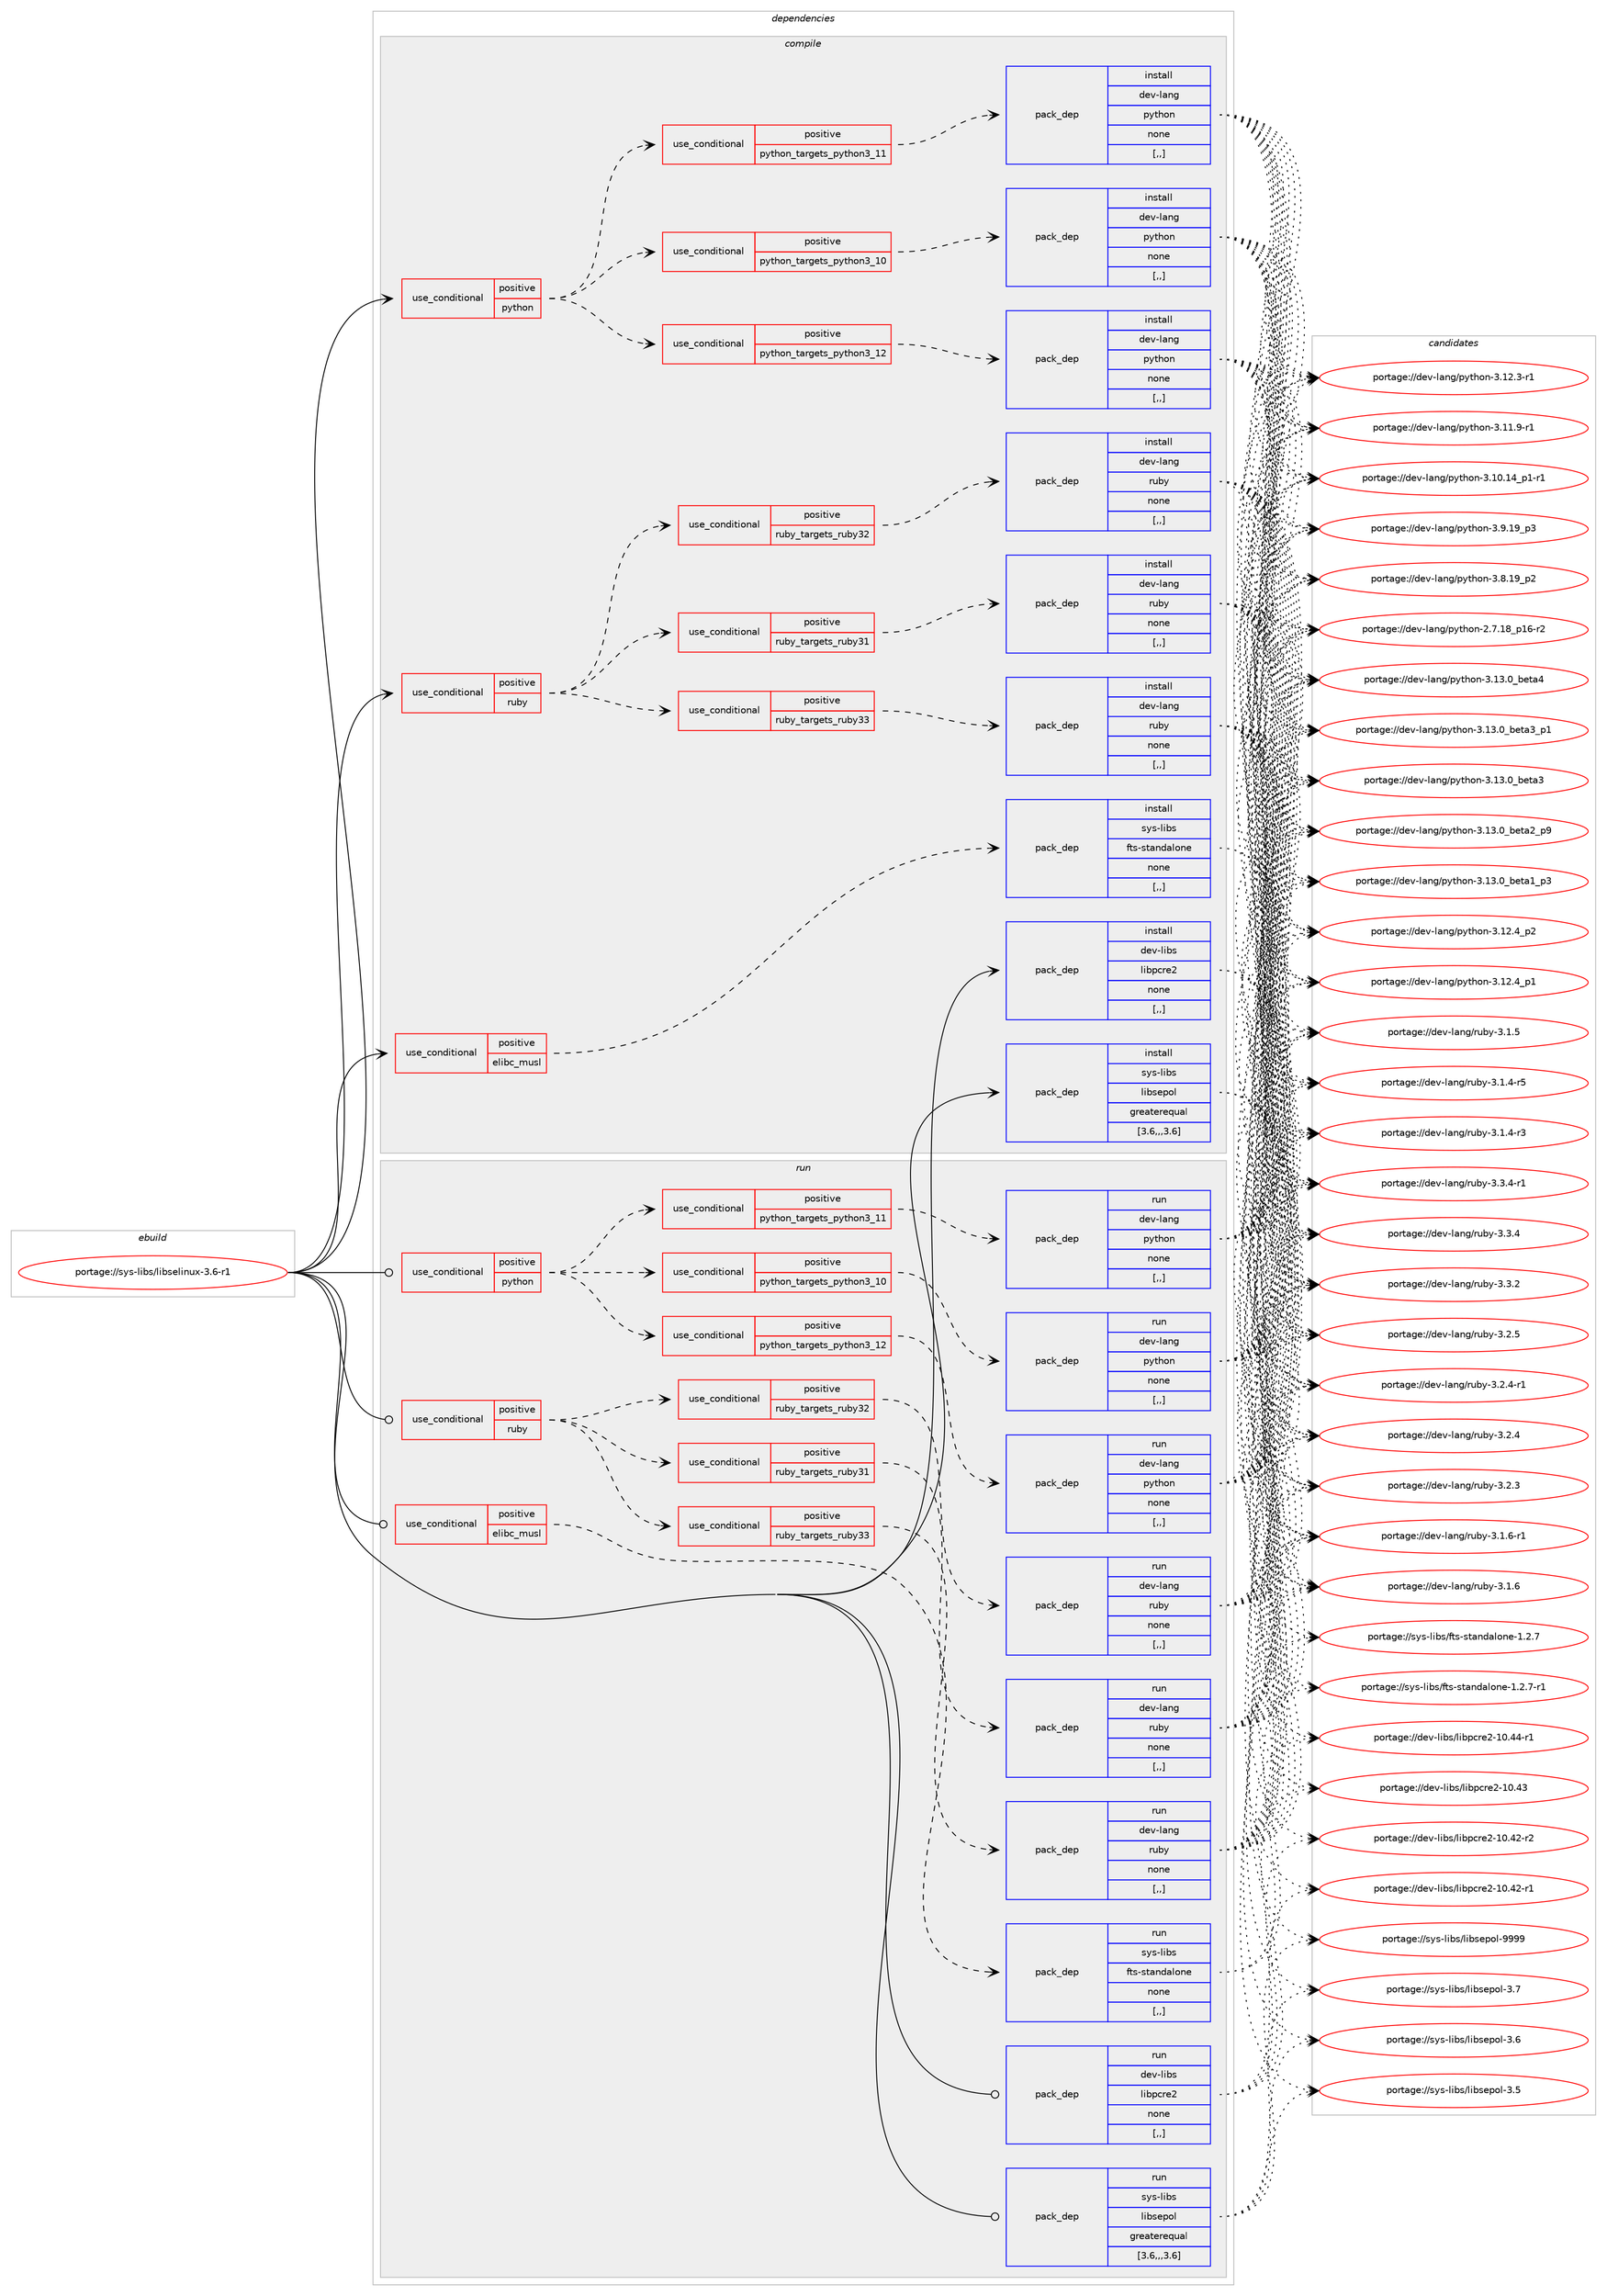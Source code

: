 digraph prolog {

# *************
# Graph options
# *************

newrank=true;
concentrate=true;
compound=true;
graph [rankdir=LR,fontname=Helvetica,fontsize=10,ranksep=1.5];#, ranksep=2.5, nodesep=0.2];
edge  [arrowhead=vee];
node  [fontname=Helvetica,fontsize=10];

# **********
# The ebuild
# **********

subgraph cluster_leftcol {
color=gray;
label=<<i>ebuild</i>>;
id [label="portage://sys-libs/libselinux-3.6-r1", color=red, width=4, href="../sys-libs/libselinux-3.6-r1.svg"];
}

# ****************
# The dependencies
# ****************

subgraph cluster_midcol {
color=gray;
label=<<i>dependencies</i>>;
subgraph cluster_compile {
fillcolor="#eeeeee";
style=filled;
label=<<i>compile</i>>;
subgraph cond117756 {
dependency441462 [label=<<TABLE BORDER="0" CELLBORDER="1" CELLSPACING="0" CELLPADDING="4"><TR><TD ROWSPAN="3" CELLPADDING="10">use_conditional</TD></TR><TR><TD>positive</TD></TR><TR><TD>elibc_musl</TD></TR></TABLE>>, shape=none, color=red];
subgraph pack320708 {
dependency441463 [label=<<TABLE BORDER="0" CELLBORDER="1" CELLSPACING="0" CELLPADDING="4" WIDTH="220"><TR><TD ROWSPAN="6" CELLPADDING="30">pack_dep</TD></TR><TR><TD WIDTH="110">install</TD></TR><TR><TD>sys-libs</TD></TR><TR><TD>fts-standalone</TD></TR><TR><TD>none</TD></TR><TR><TD>[,,]</TD></TR></TABLE>>, shape=none, color=blue];
}
dependency441462:e -> dependency441463:w [weight=20,style="dashed",arrowhead="vee"];
}
id:e -> dependency441462:w [weight=20,style="solid",arrowhead="vee"];
subgraph cond117757 {
dependency441464 [label=<<TABLE BORDER="0" CELLBORDER="1" CELLSPACING="0" CELLPADDING="4"><TR><TD ROWSPAN="3" CELLPADDING="10">use_conditional</TD></TR><TR><TD>positive</TD></TR><TR><TD>python</TD></TR></TABLE>>, shape=none, color=red];
subgraph cond117758 {
dependency441465 [label=<<TABLE BORDER="0" CELLBORDER="1" CELLSPACING="0" CELLPADDING="4"><TR><TD ROWSPAN="3" CELLPADDING="10">use_conditional</TD></TR><TR><TD>positive</TD></TR><TR><TD>python_targets_python3_10</TD></TR></TABLE>>, shape=none, color=red];
subgraph pack320709 {
dependency441466 [label=<<TABLE BORDER="0" CELLBORDER="1" CELLSPACING="0" CELLPADDING="4" WIDTH="220"><TR><TD ROWSPAN="6" CELLPADDING="30">pack_dep</TD></TR><TR><TD WIDTH="110">install</TD></TR><TR><TD>dev-lang</TD></TR><TR><TD>python</TD></TR><TR><TD>none</TD></TR><TR><TD>[,,]</TD></TR></TABLE>>, shape=none, color=blue];
}
dependency441465:e -> dependency441466:w [weight=20,style="dashed",arrowhead="vee"];
}
dependency441464:e -> dependency441465:w [weight=20,style="dashed",arrowhead="vee"];
subgraph cond117759 {
dependency441467 [label=<<TABLE BORDER="0" CELLBORDER="1" CELLSPACING="0" CELLPADDING="4"><TR><TD ROWSPAN="3" CELLPADDING="10">use_conditional</TD></TR><TR><TD>positive</TD></TR><TR><TD>python_targets_python3_11</TD></TR></TABLE>>, shape=none, color=red];
subgraph pack320710 {
dependency441468 [label=<<TABLE BORDER="0" CELLBORDER="1" CELLSPACING="0" CELLPADDING="4" WIDTH="220"><TR><TD ROWSPAN="6" CELLPADDING="30">pack_dep</TD></TR><TR><TD WIDTH="110">install</TD></TR><TR><TD>dev-lang</TD></TR><TR><TD>python</TD></TR><TR><TD>none</TD></TR><TR><TD>[,,]</TD></TR></TABLE>>, shape=none, color=blue];
}
dependency441467:e -> dependency441468:w [weight=20,style="dashed",arrowhead="vee"];
}
dependency441464:e -> dependency441467:w [weight=20,style="dashed",arrowhead="vee"];
subgraph cond117760 {
dependency441469 [label=<<TABLE BORDER="0" CELLBORDER="1" CELLSPACING="0" CELLPADDING="4"><TR><TD ROWSPAN="3" CELLPADDING="10">use_conditional</TD></TR><TR><TD>positive</TD></TR><TR><TD>python_targets_python3_12</TD></TR></TABLE>>, shape=none, color=red];
subgraph pack320711 {
dependency441470 [label=<<TABLE BORDER="0" CELLBORDER="1" CELLSPACING="0" CELLPADDING="4" WIDTH="220"><TR><TD ROWSPAN="6" CELLPADDING="30">pack_dep</TD></TR><TR><TD WIDTH="110">install</TD></TR><TR><TD>dev-lang</TD></TR><TR><TD>python</TD></TR><TR><TD>none</TD></TR><TR><TD>[,,]</TD></TR></TABLE>>, shape=none, color=blue];
}
dependency441469:e -> dependency441470:w [weight=20,style="dashed",arrowhead="vee"];
}
dependency441464:e -> dependency441469:w [weight=20,style="dashed",arrowhead="vee"];
}
id:e -> dependency441464:w [weight=20,style="solid",arrowhead="vee"];
subgraph cond117761 {
dependency441471 [label=<<TABLE BORDER="0" CELLBORDER="1" CELLSPACING="0" CELLPADDING="4"><TR><TD ROWSPAN="3" CELLPADDING="10">use_conditional</TD></TR><TR><TD>positive</TD></TR><TR><TD>ruby</TD></TR></TABLE>>, shape=none, color=red];
subgraph cond117762 {
dependency441472 [label=<<TABLE BORDER="0" CELLBORDER="1" CELLSPACING="0" CELLPADDING="4"><TR><TD ROWSPAN="3" CELLPADDING="10">use_conditional</TD></TR><TR><TD>positive</TD></TR><TR><TD>ruby_targets_ruby31</TD></TR></TABLE>>, shape=none, color=red];
subgraph pack320712 {
dependency441473 [label=<<TABLE BORDER="0" CELLBORDER="1" CELLSPACING="0" CELLPADDING="4" WIDTH="220"><TR><TD ROWSPAN="6" CELLPADDING="30">pack_dep</TD></TR><TR><TD WIDTH="110">install</TD></TR><TR><TD>dev-lang</TD></TR><TR><TD>ruby</TD></TR><TR><TD>none</TD></TR><TR><TD>[,,]</TD></TR></TABLE>>, shape=none, color=blue];
}
dependency441472:e -> dependency441473:w [weight=20,style="dashed",arrowhead="vee"];
}
dependency441471:e -> dependency441472:w [weight=20,style="dashed",arrowhead="vee"];
subgraph cond117763 {
dependency441474 [label=<<TABLE BORDER="0" CELLBORDER="1" CELLSPACING="0" CELLPADDING="4"><TR><TD ROWSPAN="3" CELLPADDING="10">use_conditional</TD></TR><TR><TD>positive</TD></TR><TR><TD>ruby_targets_ruby32</TD></TR></TABLE>>, shape=none, color=red];
subgraph pack320713 {
dependency441475 [label=<<TABLE BORDER="0" CELLBORDER="1" CELLSPACING="0" CELLPADDING="4" WIDTH="220"><TR><TD ROWSPAN="6" CELLPADDING="30">pack_dep</TD></TR><TR><TD WIDTH="110">install</TD></TR><TR><TD>dev-lang</TD></TR><TR><TD>ruby</TD></TR><TR><TD>none</TD></TR><TR><TD>[,,]</TD></TR></TABLE>>, shape=none, color=blue];
}
dependency441474:e -> dependency441475:w [weight=20,style="dashed",arrowhead="vee"];
}
dependency441471:e -> dependency441474:w [weight=20,style="dashed",arrowhead="vee"];
subgraph cond117764 {
dependency441476 [label=<<TABLE BORDER="0" CELLBORDER="1" CELLSPACING="0" CELLPADDING="4"><TR><TD ROWSPAN="3" CELLPADDING="10">use_conditional</TD></TR><TR><TD>positive</TD></TR><TR><TD>ruby_targets_ruby33</TD></TR></TABLE>>, shape=none, color=red];
subgraph pack320714 {
dependency441477 [label=<<TABLE BORDER="0" CELLBORDER="1" CELLSPACING="0" CELLPADDING="4" WIDTH="220"><TR><TD ROWSPAN="6" CELLPADDING="30">pack_dep</TD></TR><TR><TD WIDTH="110">install</TD></TR><TR><TD>dev-lang</TD></TR><TR><TD>ruby</TD></TR><TR><TD>none</TD></TR><TR><TD>[,,]</TD></TR></TABLE>>, shape=none, color=blue];
}
dependency441476:e -> dependency441477:w [weight=20,style="dashed",arrowhead="vee"];
}
dependency441471:e -> dependency441476:w [weight=20,style="dashed",arrowhead="vee"];
}
id:e -> dependency441471:w [weight=20,style="solid",arrowhead="vee"];
subgraph pack320715 {
dependency441478 [label=<<TABLE BORDER="0" CELLBORDER="1" CELLSPACING="0" CELLPADDING="4" WIDTH="220"><TR><TD ROWSPAN="6" CELLPADDING="30">pack_dep</TD></TR><TR><TD WIDTH="110">install</TD></TR><TR><TD>dev-libs</TD></TR><TR><TD>libpcre2</TD></TR><TR><TD>none</TD></TR><TR><TD>[,,]</TD></TR></TABLE>>, shape=none, color=blue];
}
id:e -> dependency441478:w [weight=20,style="solid",arrowhead="vee"];
subgraph pack320716 {
dependency441479 [label=<<TABLE BORDER="0" CELLBORDER="1" CELLSPACING="0" CELLPADDING="4" WIDTH="220"><TR><TD ROWSPAN="6" CELLPADDING="30">pack_dep</TD></TR><TR><TD WIDTH="110">install</TD></TR><TR><TD>sys-libs</TD></TR><TR><TD>libsepol</TD></TR><TR><TD>greaterequal</TD></TR><TR><TD>[3.6,,,3.6]</TD></TR></TABLE>>, shape=none, color=blue];
}
id:e -> dependency441479:w [weight=20,style="solid",arrowhead="vee"];
}
subgraph cluster_compileandrun {
fillcolor="#eeeeee";
style=filled;
label=<<i>compile and run</i>>;
}
subgraph cluster_run {
fillcolor="#eeeeee";
style=filled;
label=<<i>run</i>>;
subgraph cond117765 {
dependency441480 [label=<<TABLE BORDER="0" CELLBORDER="1" CELLSPACING="0" CELLPADDING="4"><TR><TD ROWSPAN="3" CELLPADDING="10">use_conditional</TD></TR><TR><TD>positive</TD></TR><TR><TD>elibc_musl</TD></TR></TABLE>>, shape=none, color=red];
subgraph pack320717 {
dependency441481 [label=<<TABLE BORDER="0" CELLBORDER="1" CELLSPACING="0" CELLPADDING="4" WIDTH="220"><TR><TD ROWSPAN="6" CELLPADDING="30">pack_dep</TD></TR><TR><TD WIDTH="110">run</TD></TR><TR><TD>sys-libs</TD></TR><TR><TD>fts-standalone</TD></TR><TR><TD>none</TD></TR><TR><TD>[,,]</TD></TR></TABLE>>, shape=none, color=blue];
}
dependency441480:e -> dependency441481:w [weight=20,style="dashed",arrowhead="vee"];
}
id:e -> dependency441480:w [weight=20,style="solid",arrowhead="odot"];
subgraph cond117766 {
dependency441482 [label=<<TABLE BORDER="0" CELLBORDER="1" CELLSPACING="0" CELLPADDING="4"><TR><TD ROWSPAN="3" CELLPADDING="10">use_conditional</TD></TR><TR><TD>positive</TD></TR><TR><TD>python</TD></TR></TABLE>>, shape=none, color=red];
subgraph cond117767 {
dependency441483 [label=<<TABLE BORDER="0" CELLBORDER="1" CELLSPACING="0" CELLPADDING="4"><TR><TD ROWSPAN="3" CELLPADDING="10">use_conditional</TD></TR><TR><TD>positive</TD></TR><TR><TD>python_targets_python3_10</TD></TR></TABLE>>, shape=none, color=red];
subgraph pack320718 {
dependency441484 [label=<<TABLE BORDER="0" CELLBORDER="1" CELLSPACING="0" CELLPADDING="4" WIDTH="220"><TR><TD ROWSPAN="6" CELLPADDING="30">pack_dep</TD></TR><TR><TD WIDTH="110">run</TD></TR><TR><TD>dev-lang</TD></TR><TR><TD>python</TD></TR><TR><TD>none</TD></TR><TR><TD>[,,]</TD></TR></TABLE>>, shape=none, color=blue];
}
dependency441483:e -> dependency441484:w [weight=20,style="dashed",arrowhead="vee"];
}
dependency441482:e -> dependency441483:w [weight=20,style="dashed",arrowhead="vee"];
subgraph cond117768 {
dependency441485 [label=<<TABLE BORDER="0" CELLBORDER="1" CELLSPACING="0" CELLPADDING="4"><TR><TD ROWSPAN="3" CELLPADDING="10">use_conditional</TD></TR><TR><TD>positive</TD></TR><TR><TD>python_targets_python3_11</TD></TR></TABLE>>, shape=none, color=red];
subgraph pack320719 {
dependency441486 [label=<<TABLE BORDER="0" CELLBORDER="1" CELLSPACING="0" CELLPADDING="4" WIDTH="220"><TR><TD ROWSPAN="6" CELLPADDING="30">pack_dep</TD></TR><TR><TD WIDTH="110">run</TD></TR><TR><TD>dev-lang</TD></TR><TR><TD>python</TD></TR><TR><TD>none</TD></TR><TR><TD>[,,]</TD></TR></TABLE>>, shape=none, color=blue];
}
dependency441485:e -> dependency441486:w [weight=20,style="dashed",arrowhead="vee"];
}
dependency441482:e -> dependency441485:w [weight=20,style="dashed",arrowhead="vee"];
subgraph cond117769 {
dependency441487 [label=<<TABLE BORDER="0" CELLBORDER="1" CELLSPACING="0" CELLPADDING="4"><TR><TD ROWSPAN="3" CELLPADDING="10">use_conditional</TD></TR><TR><TD>positive</TD></TR><TR><TD>python_targets_python3_12</TD></TR></TABLE>>, shape=none, color=red];
subgraph pack320720 {
dependency441488 [label=<<TABLE BORDER="0" CELLBORDER="1" CELLSPACING="0" CELLPADDING="4" WIDTH="220"><TR><TD ROWSPAN="6" CELLPADDING="30">pack_dep</TD></TR><TR><TD WIDTH="110">run</TD></TR><TR><TD>dev-lang</TD></TR><TR><TD>python</TD></TR><TR><TD>none</TD></TR><TR><TD>[,,]</TD></TR></TABLE>>, shape=none, color=blue];
}
dependency441487:e -> dependency441488:w [weight=20,style="dashed",arrowhead="vee"];
}
dependency441482:e -> dependency441487:w [weight=20,style="dashed",arrowhead="vee"];
}
id:e -> dependency441482:w [weight=20,style="solid",arrowhead="odot"];
subgraph cond117770 {
dependency441489 [label=<<TABLE BORDER="0" CELLBORDER="1" CELLSPACING="0" CELLPADDING="4"><TR><TD ROWSPAN="3" CELLPADDING="10">use_conditional</TD></TR><TR><TD>positive</TD></TR><TR><TD>ruby</TD></TR></TABLE>>, shape=none, color=red];
subgraph cond117771 {
dependency441490 [label=<<TABLE BORDER="0" CELLBORDER="1" CELLSPACING="0" CELLPADDING="4"><TR><TD ROWSPAN="3" CELLPADDING="10">use_conditional</TD></TR><TR><TD>positive</TD></TR><TR><TD>ruby_targets_ruby31</TD></TR></TABLE>>, shape=none, color=red];
subgraph pack320721 {
dependency441491 [label=<<TABLE BORDER="0" CELLBORDER="1" CELLSPACING="0" CELLPADDING="4" WIDTH="220"><TR><TD ROWSPAN="6" CELLPADDING="30">pack_dep</TD></TR><TR><TD WIDTH="110">run</TD></TR><TR><TD>dev-lang</TD></TR><TR><TD>ruby</TD></TR><TR><TD>none</TD></TR><TR><TD>[,,]</TD></TR></TABLE>>, shape=none, color=blue];
}
dependency441490:e -> dependency441491:w [weight=20,style="dashed",arrowhead="vee"];
}
dependency441489:e -> dependency441490:w [weight=20,style="dashed",arrowhead="vee"];
subgraph cond117772 {
dependency441492 [label=<<TABLE BORDER="0" CELLBORDER="1" CELLSPACING="0" CELLPADDING="4"><TR><TD ROWSPAN="3" CELLPADDING="10">use_conditional</TD></TR><TR><TD>positive</TD></TR><TR><TD>ruby_targets_ruby32</TD></TR></TABLE>>, shape=none, color=red];
subgraph pack320722 {
dependency441493 [label=<<TABLE BORDER="0" CELLBORDER="1" CELLSPACING="0" CELLPADDING="4" WIDTH="220"><TR><TD ROWSPAN="6" CELLPADDING="30">pack_dep</TD></TR><TR><TD WIDTH="110">run</TD></TR><TR><TD>dev-lang</TD></TR><TR><TD>ruby</TD></TR><TR><TD>none</TD></TR><TR><TD>[,,]</TD></TR></TABLE>>, shape=none, color=blue];
}
dependency441492:e -> dependency441493:w [weight=20,style="dashed",arrowhead="vee"];
}
dependency441489:e -> dependency441492:w [weight=20,style="dashed",arrowhead="vee"];
subgraph cond117773 {
dependency441494 [label=<<TABLE BORDER="0" CELLBORDER="1" CELLSPACING="0" CELLPADDING="4"><TR><TD ROWSPAN="3" CELLPADDING="10">use_conditional</TD></TR><TR><TD>positive</TD></TR><TR><TD>ruby_targets_ruby33</TD></TR></TABLE>>, shape=none, color=red];
subgraph pack320723 {
dependency441495 [label=<<TABLE BORDER="0" CELLBORDER="1" CELLSPACING="0" CELLPADDING="4" WIDTH="220"><TR><TD ROWSPAN="6" CELLPADDING="30">pack_dep</TD></TR><TR><TD WIDTH="110">run</TD></TR><TR><TD>dev-lang</TD></TR><TR><TD>ruby</TD></TR><TR><TD>none</TD></TR><TR><TD>[,,]</TD></TR></TABLE>>, shape=none, color=blue];
}
dependency441494:e -> dependency441495:w [weight=20,style="dashed",arrowhead="vee"];
}
dependency441489:e -> dependency441494:w [weight=20,style="dashed",arrowhead="vee"];
}
id:e -> dependency441489:w [weight=20,style="solid",arrowhead="odot"];
subgraph pack320724 {
dependency441496 [label=<<TABLE BORDER="0" CELLBORDER="1" CELLSPACING="0" CELLPADDING="4" WIDTH="220"><TR><TD ROWSPAN="6" CELLPADDING="30">pack_dep</TD></TR><TR><TD WIDTH="110">run</TD></TR><TR><TD>dev-libs</TD></TR><TR><TD>libpcre2</TD></TR><TR><TD>none</TD></TR><TR><TD>[,,]</TD></TR></TABLE>>, shape=none, color=blue];
}
id:e -> dependency441496:w [weight=20,style="solid",arrowhead="odot"];
subgraph pack320725 {
dependency441497 [label=<<TABLE BORDER="0" CELLBORDER="1" CELLSPACING="0" CELLPADDING="4" WIDTH="220"><TR><TD ROWSPAN="6" CELLPADDING="30">pack_dep</TD></TR><TR><TD WIDTH="110">run</TD></TR><TR><TD>sys-libs</TD></TR><TR><TD>libsepol</TD></TR><TR><TD>greaterequal</TD></TR><TR><TD>[3.6,,,3.6]</TD></TR></TABLE>>, shape=none, color=blue];
}
id:e -> dependency441497:w [weight=20,style="solid",arrowhead="odot"];
}
}

# **************
# The candidates
# **************

subgraph cluster_choices {
rank=same;
color=gray;
label=<<i>candidates</i>>;

subgraph choice320708 {
color=black;
nodesep=1;
choice1151211154510810598115471021161154511511697110100971081111101014549465046554511449 [label="portage://sys-libs/fts-standalone-1.2.7-r1", color=red, width=4,href="../sys-libs/fts-standalone-1.2.7-r1.svg"];
choice115121115451081059811547102116115451151169711010097108111110101454946504655 [label="portage://sys-libs/fts-standalone-1.2.7", color=red, width=4,href="../sys-libs/fts-standalone-1.2.7.svg"];
dependency441463:e -> choice1151211154510810598115471021161154511511697110100971081111101014549465046554511449:w [style=dotted,weight="100"];
dependency441463:e -> choice115121115451081059811547102116115451151169711010097108111110101454946504655:w [style=dotted,weight="100"];
}
subgraph choice320709 {
color=black;
nodesep=1;
choice1001011184510897110103471121211161041111104551464951464895981011169752 [label="portage://dev-lang/python-3.13.0_beta4", color=red, width=4,href="../dev-lang/python-3.13.0_beta4.svg"];
choice10010111845108971101034711212111610411111045514649514648959810111697519511249 [label="portage://dev-lang/python-3.13.0_beta3_p1", color=red, width=4,href="../dev-lang/python-3.13.0_beta3_p1.svg"];
choice1001011184510897110103471121211161041111104551464951464895981011169751 [label="portage://dev-lang/python-3.13.0_beta3", color=red, width=4,href="../dev-lang/python-3.13.0_beta3.svg"];
choice10010111845108971101034711212111610411111045514649514648959810111697509511257 [label="portage://dev-lang/python-3.13.0_beta2_p9", color=red, width=4,href="../dev-lang/python-3.13.0_beta2_p9.svg"];
choice10010111845108971101034711212111610411111045514649514648959810111697499511251 [label="portage://dev-lang/python-3.13.0_beta1_p3", color=red, width=4,href="../dev-lang/python-3.13.0_beta1_p3.svg"];
choice100101118451089711010347112121116104111110455146495046529511250 [label="portage://dev-lang/python-3.12.4_p2", color=red, width=4,href="../dev-lang/python-3.12.4_p2.svg"];
choice100101118451089711010347112121116104111110455146495046529511249 [label="portage://dev-lang/python-3.12.4_p1", color=red, width=4,href="../dev-lang/python-3.12.4_p1.svg"];
choice100101118451089711010347112121116104111110455146495046514511449 [label="portage://dev-lang/python-3.12.3-r1", color=red, width=4,href="../dev-lang/python-3.12.3-r1.svg"];
choice100101118451089711010347112121116104111110455146494946574511449 [label="portage://dev-lang/python-3.11.9-r1", color=red, width=4,href="../dev-lang/python-3.11.9-r1.svg"];
choice100101118451089711010347112121116104111110455146494846495295112494511449 [label="portage://dev-lang/python-3.10.14_p1-r1", color=red, width=4,href="../dev-lang/python-3.10.14_p1-r1.svg"];
choice100101118451089711010347112121116104111110455146574649579511251 [label="portage://dev-lang/python-3.9.19_p3", color=red, width=4,href="../dev-lang/python-3.9.19_p3.svg"];
choice100101118451089711010347112121116104111110455146564649579511250 [label="portage://dev-lang/python-3.8.19_p2", color=red, width=4,href="../dev-lang/python-3.8.19_p2.svg"];
choice100101118451089711010347112121116104111110455046554649569511249544511450 [label="portage://dev-lang/python-2.7.18_p16-r2", color=red, width=4,href="../dev-lang/python-2.7.18_p16-r2.svg"];
dependency441466:e -> choice1001011184510897110103471121211161041111104551464951464895981011169752:w [style=dotted,weight="100"];
dependency441466:e -> choice10010111845108971101034711212111610411111045514649514648959810111697519511249:w [style=dotted,weight="100"];
dependency441466:e -> choice1001011184510897110103471121211161041111104551464951464895981011169751:w [style=dotted,weight="100"];
dependency441466:e -> choice10010111845108971101034711212111610411111045514649514648959810111697509511257:w [style=dotted,weight="100"];
dependency441466:e -> choice10010111845108971101034711212111610411111045514649514648959810111697499511251:w [style=dotted,weight="100"];
dependency441466:e -> choice100101118451089711010347112121116104111110455146495046529511250:w [style=dotted,weight="100"];
dependency441466:e -> choice100101118451089711010347112121116104111110455146495046529511249:w [style=dotted,weight="100"];
dependency441466:e -> choice100101118451089711010347112121116104111110455146495046514511449:w [style=dotted,weight="100"];
dependency441466:e -> choice100101118451089711010347112121116104111110455146494946574511449:w [style=dotted,weight="100"];
dependency441466:e -> choice100101118451089711010347112121116104111110455146494846495295112494511449:w [style=dotted,weight="100"];
dependency441466:e -> choice100101118451089711010347112121116104111110455146574649579511251:w [style=dotted,weight="100"];
dependency441466:e -> choice100101118451089711010347112121116104111110455146564649579511250:w [style=dotted,weight="100"];
dependency441466:e -> choice100101118451089711010347112121116104111110455046554649569511249544511450:w [style=dotted,weight="100"];
}
subgraph choice320710 {
color=black;
nodesep=1;
choice1001011184510897110103471121211161041111104551464951464895981011169752 [label="portage://dev-lang/python-3.13.0_beta4", color=red, width=4,href="../dev-lang/python-3.13.0_beta4.svg"];
choice10010111845108971101034711212111610411111045514649514648959810111697519511249 [label="portage://dev-lang/python-3.13.0_beta3_p1", color=red, width=4,href="../dev-lang/python-3.13.0_beta3_p1.svg"];
choice1001011184510897110103471121211161041111104551464951464895981011169751 [label="portage://dev-lang/python-3.13.0_beta3", color=red, width=4,href="../dev-lang/python-3.13.0_beta3.svg"];
choice10010111845108971101034711212111610411111045514649514648959810111697509511257 [label="portage://dev-lang/python-3.13.0_beta2_p9", color=red, width=4,href="../dev-lang/python-3.13.0_beta2_p9.svg"];
choice10010111845108971101034711212111610411111045514649514648959810111697499511251 [label="portage://dev-lang/python-3.13.0_beta1_p3", color=red, width=4,href="../dev-lang/python-3.13.0_beta1_p3.svg"];
choice100101118451089711010347112121116104111110455146495046529511250 [label="portage://dev-lang/python-3.12.4_p2", color=red, width=4,href="../dev-lang/python-3.12.4_p2.svg"];
choice100101118451089711010347112121116104111110455146495046529511249 [label="portage://dev-lang/python-3.12.4_p1", color=red, width=4,href="../dev-lang/python-3.12.4_p1.svg"];
choice100101118451089711010347112121116104111110455146495046514511449 [label="portage://dev-lang/python-3.12.3-r1", color=red, width=4,href="../dev-lang/python-3.12.3-r1.svg"];
choice100101118451089711010347112121116104111110455146494946574511449 [label="portage://dev-lang/python-3.11.9-r1", color=red, width=4,href="../dev-lang/python-3.11.9-r1.svg"];
choice100101118451089711010347112121116104111110455146494846495295112494511449 [label="portage://dev-lang/python-3.10.14_p1-r1", color=red, width=4,href="../dev-lang/python-3.10.14_p1-r1.svg"];
choice100101118451089711010347112121116104111110455146574649579511251 [label="portage://dev-lang/python-3.9.19_p3", color=red, width=4,href="../dev-lang/python-3.9.19_p3.svg"];
choice100101118451089711010347112121116104111110455146564649579511250 [label="portage://dev-lang/python-3.8.19_p2", color=red, width=4,href="../dev-lang/python-3.8.19_p2.svg"];
choice100101118451089711010347112121116104111110455046554649569511249544511450 [label="portage://dev-lang/python-2.7.18_p16-r2", color=red, width=4,href="../dev-lang/python-2.7.18_p16-r2.svg"];
dependency441468:e -> choice1001011184510897110103471121211161041111104551464951464895981011169752:w [style=dotted,weight="100"];
dependency441468:e -> choice10010111845108971101034711212111610411111045514649514648959810111697519511249:w [style=dotted,weight="100"];
dependency441468:e -> choice1001011184510897110103471121211161041111104551464951464895981011169751:w [style=dotted,weight="100"];
dependency441468:e -> choice10010111845108971101034711212111610411111045514649514648959810111697509511257:w [style=dotted,weight="100"];
dependency441468:e -> choice10010111845108971101034711212111610411111045514649514648959810111697499511251:w [style=dotted,weight="100"];
dependency441468:e -> choice100101118451089711010347112121116104111110455146495046529511250:w [style=dotted,weight="100"];
dependency441468:e -> choice100101118451089711010347112121116104111110455146495046529511249:w [style=dotted,weight="100"];
dependency441468:e -> choice100101118451089711010347112121116104111110455146495046514511449:w [style=dotted,weight="100"];
dependency441468:e -> choice100101118451089711010347112121116104111110455146494946574511449:w [style=dotted,weight="100"];
dependency441468:e -> choice100101118451089711010347112121116104111110455146494846495295112494511449:w [style=dotted,weight="100"];
dependency441468:e -> choice100101118451089711010347112121116104111110455146574649579511251:w [style=dotted,weight="100"];
dependency441468:e -> choice100101118451089711010347112121116104111110455146564649579511250:w [style=dotted,weight="100"];
dependency441468:e -> choice100101118451089711010347112121116104111110455046554649569511249544511450:w [style=dotted,weight="100"];
}
subgraph choice320711 {
color=black;
nodesep=1;
choice1001011184510897110103471121211161041111104551464951464895981011169752 [label="portage://dev-lang/python-3.13.0_beta4", color=red, width=4,href="../dev-lang/python-3.13.0_beta4.svg"];
choice10010111845108971101034711212111610411111045514649514648959810111697519511249 [label="portage://dev-lang/python-3.13.0_beta3_p1", color=red, width=4,href="../dev-lang/python-3.13.0_beta3_p1.svg"];
choice1001011184510897110103471121211161041111104551464951464895981011169751 [label="portage://dev-lang/python-3.13.0_beta3", color=red, width=4,href="../dev-lang/python-3.13.0_beta3.svg"];
choice10010111845108971101034711212111610411111045514649514648959810111697509511257 [label="portage://dev-lang/python-3.13.0_beta2_p9", color=red, width=4,href="../dev-lang/python-3.13.0_beta2_p9.svg"];
choice10010111845108971101034711212111610411111045514649514648959810111697499511251 [label="portage://dev-lang/python-3.13.0_beta1_p3", color=red, width=4,href="../dev-lang/python-3.13.0_beta1_p3.svg"];
choice100101118451089711010347112121116104111110455146495046529511250 [label="portage://dev-lang/python-3.12.4_p2", color=red, width=4,href="../dev-lang/python-3.12.4_p2.svg"];
choice100101118451089711010347112121116104111110455146495046529511249 [label="portage://dev-lang/python-3.12.4_p1", color=red, width=4,href="../dev-lang/python-3.12.4_p1.svg"];
choice100101118451089711010347112121116104111110455146495046514511449 [label="portage://dev-lang/python-3.12.3-r1", color=red, width=4,href="../dev-lang/python-3.12.3-r1.svg"];
choice100101118451089711010347112121116104111110455146494946574511449 [label="portage://dev-lang/python-3.11.9-r1", color=red, width=4,href="../dev-lang/python-3.11.9-r1.svg"];
choice100101118451089711010347112121116104111110455146494846495295112494511449 [label="portage://dev-lang/python-3.10.14_p1-r1", color=red, width=4,href="../dev-lang/python-3.10.14_p1-r1.svg"];
choice100101118451089711010347112121116104111110455146574649579511251 [label="portage://dev-lang/python-3.9.19_p3", color=red, width=4,href="../dev-lang/python-3.9.19_p3.svg"];
choice100101118451089711010347112121116104111110455146564649579511250 [label="portage://dev-lang/python-3.8.19_p2", color=red, width=4,href="../dev-lang/python-3.8.19_p2.svg"];
choice100101118451089711010347112121116104111110455046554649569511249544511450 [label="portage://dev-lang/python-2.7.18_p16-r2", color=red, width=4,href="../dev-lang/python-2.7.18_p16-r2.svg"];
dependency441470:e -> choice1001011184510897110103471121211161041111104551464951464895981011169752:w [style=dotted,weight="100"];
dependency441470:e -> choice10010111845108971101034711212111610411111045514649514648959810111697519511249:w [style=dotted,weight="100"];
dependency441470:e -> choice1001011184510897110103471121211161041111104551464951464895981011169751:w [style=dotted,weight="100"];
dependency441470:e -> choice10010111845108971101034711212111610411111045514649514648959810111697509511257:w [style=dotted,weight="100"];
dependency441470:e -> choice10010111845108971101034711212111610411111045514649514648959810111697499511251:w [style=dotted,weight="100"];
dependency441470:e -> choice100101118451089711010347112121116104111110455146495046529511250:w [style=dotted,weight="100"];
dependency441470:e -> choice100101118451089711010347112121116104111110455146495046529511249:w [style=dotted,weight="100"];
dependency441470:e -> choice100101118451089711010347112121116104111110455146495046514511449:w [style=dotted,weight="100"];
dependency441470:e -> choice100101118451089711010347112121116104111110455146494946574511449:w [style=dotted,weight="100"];
dependency441470:e -> choice100101118451089711010347112121116104111110455146494846495295112494511449:w [style=dotted,weight="100"];
dependency441470:e -> choice100101118451089711010347112121116104111110455146574649579511251:w [style=dotted,weight="100"];
dependency441470:e -> choice100101118451089711010347112121116104111110455146564649579511250:w [style=dotted,weight="100"];
dependency441470:e -> choice100101118451089711010347112121116104111110455046554649569511249544511450:w [style=dotted,weight="100"];
}
subgraph choice320712 {
color=black;
nodesep=1;
choice100101118451089711010347114117981214551465146524511449 [label="portage://dev-lang/ruby-3.3.4-r1", color=red, width=4,href="../dev-lang/ruby-3.3.4-r1.svg"];
choice10010111845108971101034711411798121455146514652 [label="portage://dev-lang/ruby-3.3.4", color=red, width=4,href="../dev-lang/ruby-3.3.4.svg"];
choice10010111845108971101034711411798121455146514650 [label="portage://dev-lang/ruby-3.3.2", color=red, width=4,href="../dev-lang/ruby-3.3.2.svg"];
choice10010111845108971101034711411798121455146504653 [label="portage://dev-lang/ruby-3.2.5", color=red, width=4,href="../dev-lang/ruby-3.2.5.svg"];
choice100101118451089711010347114117981214551465046524511449 [label="portage://dev-lang/ruby-3.2.4-r1", color=red, width=4,href="../dev-lang/ruby-3.2.4-r1.svg"];
choice10010111845108971101034711411798121455146504652 [label="portage://dev-lang/ruby-3.2.4", color=red, width=4,href="../dev-lang/ruby-3.2.4.svg"];
choice10010111845108971101034711411798121455146504651 [label="portage://dev-lang/ruby-3.2.3", color=red, width=4,href="../dev-lang/ruby-3.2.3.svg"];
choice100101118451089711010347114117981214551464946544511449 [label="portage://dev-lang/ruby-3.1.6-r1", color=red, width=4,href="../dev-lang/ruby-3.1.6-r1.svg"];
choice10010111845108971101034711411798121455146494654 [label="portage://dev-lang/ruby-3.1.6", color=red, width=4,href="../dev-lang/ruby-3.1.6.svg"];
choice10010111845108971101034711411798121455146494653 [label="portage://dev-lang/ruby-3.1.5", color=red, width=4,href="../dev-lang/ruby-3.1.5.svg"];
choice100101118451089711010347114117981214551464946524511453 [label="portage://dev-lang/ruby-3.1.4-r5", color=red, width=4,href="../dev-lang/ruby-3.1.4-r5.svg"];
choice100101118451089711010347114117981214551464946524511451 [label="portage://dev-lang/ruby-3.1.4-r3", color=red, width=4,href="../dev-lang/ruby-3.1.4-r3.svg"];
dependency441473:e -> choice100101118451089711010347114117981214551465146524511449:w [style=dotted,weight="100"];
dependency441473:e -> choice10010111845108971101034711411798121455146514652:w [style=dotted,weight="100"];
dependency441473:e -> choice10010111845108971101034711411798121455146514650:w [style=dotted,weight="100"];
dependency441473:e -> choice10010111845108971101034711411798121455146504653:w [style=dotted,weight="100"];
dependency441473:e -> choice100101118451089711010347114117981214551465046524511449:w [style=dotted,weight="100"];
dependency441473:e -> choice10010111845108971101034711411798121455146504652:w [style=dotted,weight="100"];
dependency441473:e -> choice10010111845108971101034711411798121455146504651:w [style=dotted,weight="100"];
dependency441473:e -> choice100101118451089711010347114117981214551464946544511449:w [style=dotted,weight="100"];
dependency441473:e -> choice10010111845108971101034711411798121455146494654:w [style=dotted,weight="100"];
dependency441473:e -> choice10010111845108971101034711411798121455146494653:w [style=dotted,weight="100"];
dependency441473:e -> choice100101118451089711010347114117981214551464946524511453:w [style=dotted,weight="100"];
dependency441473:e -> choice100101118451089711010347114117981214551464946524511451:w [style=dotted,weight="100"];
}
subgraph choice320713 {
color=black;
nodesep=1;
choice100101118451089711010347114117981214551465146524511449 [label="portage://dev-lang/ruby-3.3.4-r1", color=red, width=4,href="../dev-lang/ruby-3.3.4-r1.svg"];
choice10010111845108971101034711411798121455146514652 [label="portage://dev-lang/ruby-3.3.4", color=red, width=4,href="../dev-lang/ruby-3.3.4.svg"];
choice10010111845108971101034711411798121455146514650 [label="portage://dev-lang/ruby-3.3.2", color=red, width=4,href="../dev-lang/ruby-3.3.2.svg"];
choice10010111845108971101034711411798121455146504653 [label="portage://dev-lang/ruby-3.2.5", color=red, width=4,href="../dev-lang/ruby-3.2.5.svg"];
choice100101118451089711010347114117981214551465046524511449 [label="portage://dev-lang/ruby-3.2.4-r1", color=red, width=4,href="../dev-lang/ruby-3.2.4-r1.svg"];
choice10010111845108971101034711411798121455146504652 [label="portage://dev-lang/ruby-3.2.4", color=red, width=4,href="../dev-lang/ruby-3.2.4.svg"];
choice10010111845108971101034711411798121455146504651 [label="portage://dev-lang/ruby-3.2.3", color=red, width=4,href="../dev-lang/ruby-3.2.3.svg"];
choice100101118451089711010347114117981214551464946544511449 [label="portage://dev-lang/ruby-3.1.6-r1", color=red, width=4,href="../dev-lang/ruby-3.1.6-r1.svg"];
choice10010111845108971101034711411798121455146494654 [label="portage://dev-lang/ruby-3.1.6", color=red, width=4,href="../dev-lang/ruby-3.1.6.svg"];
choice10010111845108971101034711411798121455146494653 [label="portage://dev-lang/ruby-3.1.5", color=red, width=4,href="../dev-lang/ruby-3.1.5.svg"];
choice100101118451089711010347114117981214551464946524511453 [label="portage://dev-lang/ruby-3.1.4-r5", color=red, width=4,href="../dev-lang/ruby-3.1.4-r5.svg"];
choice100101118451089711010347114117981214551464946524511451 [label="portage://dev-lang/ruby-3.1.4-r3", color=red, width=4,href="../dev-lang/ruby-3.1.4-r3.svg"];
dependency441475:e -> choice100101118451089711010347114117981214551465146524511449:w [style=dotted,weight="100"];
dependency441475:e -> choice10010111845108971101034711411798121455146514652:w [style=dotted,weight="100"];
dependency441475:e -> choice10010111845108971101034711411798121455146514650:w [style=dotted,weight="100"];
dependency441475:e -> choice10010111845108971101034711411798121455146504653:w [style=dotted,weight="100"];
dependency441475:e -> choice100101118451089711010347114117981214551465046524511449:w [style=dotted,weight="100"];
dependency441475:e -> choice10010111845108971101034711411798121455146504652:w [style=dotted,weight="100"];
dependency441475:e -> choice10010111845108971101034711411798121455146504651:w [style=dotted,weight="100"];
dependency441475:e -> choice100101118451089711010347114117981214551464946544511449:w [style=dotted,weight="100"];
dependency441475:e -> choice10010111845108971101034711411798121455146494654:w [style=dotted,weight="100"];
dependency441475:e -> choice10010111845108971101034711411798121455146494653:w [style=dotted,weight="100"];
dependency441475:e -> choice100101118451089711010347114117981214551464946524511453:w [style=dotted,weight="100"];
dependency441475:e -> choice100101118451089711010347114117981214551464946524511451:w [style=dotted,weight="100"];
}
subgraph choice320714 {
color=black;
nodesep=1;
choice100101118451089711010347114117981214551465146524511449 [label="portage://dev-lang/ruby-3.3.4-r1", color=red, width=4,href="../dev-lang/ruby-3.3.4-r1.svg"];
choice10010111845108971101034711411798121455146514652 [label="portage://dev-lang/ruby-3.3.4", color=red, width=4,href="../dev-lang/ruby-3.3.4.svg"];
choice10010111845108971101034711411798121455146514650 [label="portage://dev-lang/ruby-3.3.2", color=red, width=4,href="../dev-lang/ruby-3.3.2.svg"];
choice10010111845108971101034711411798121455146504653 [label="portage://dev-lang/ruby-3.2.5", color=red, width=4,href="../dev-lang/ruby-3.2.5.svg"];
choice100101118451089711010347114117981214551465046524511449 [label="portage://dev-lang/ruby-3.2.4-r1", color=red, width=4,href="../dev-lang/ruby-3.2.4-r1.svg"];
choice10010111845108971101034711411798121455146504652 [label="portage://dev-lang/ruby-3.2.4", color=red, width=4,href="../dev-lang/ruby-3.2.4.svg"];
choice10010111845108971101034711411798121455146504651 [label="portage://dev-lang/ruby-3.2.3", color=red, width=4,href="../dev-lang/ruby-3.2.3.svg"];
choice100101118451089711010347114117981214551464946544511449 [label="portage://dev-lang/ruby-3.1.6-r1", color=red, width=4,href="../dev-lang/ruby-3.1.6-r1.svg"];
choice10010111845108971101034711411798121455146494654 [label="portage://dev-lang/ruby-3.1.6", color=red, width=4,href="../dev-lang/ruby-3.1.6.svg"];
choice10010111845108971101034711411798121455146494653 [label="portage://dev-lang/ruby-3.1.5", color=red, width=4,href="../dev-lang/ruby-3.1.5.svg"];
choice100101118451089711010347114117981214551464946524511453 [label="portage://dev-lang/ruby-3.1.4-r5", color=red, width=4,href="../dev-lang/ruby-3.1.4-r5.svg"];
choice100101118451089711010347114117981214551464946524511451 [label="portage://dev-lang/ruby-3.1.4-r3", color=red, width=4,href="../dev-lang/ruby-3.1.4-r3.svg"];
dependency441477:e -> choice100101118451089711010347114117981214551465146524511449:w [style=dotted,weight="100"];
dependency441477:e -> choice10010111845108971101034711411798121455146514652:w [style=dotted,weight="100"];
dependency441477:e -> choice10010111845108971101034711411798121455146514650:w [style=dotted,weight="100"];
dependency441477:e -> choice10010111845108971101034711411798121455146504653:w [style=dotted,weight="100"];
dependency441477:e -> choice100101118451089711010347114117981214551465046524511449:w [style=dotted,weight="100"];
dependency441477:e -> choice10010111845108971101034711411798121455146504652:w [style=dotted,weight="100"];
dependency441477:e -> choice10010111845108971101034711411798121455146504651:w [style=dotted,weight="100"];
dependency441477:e -> choice100101118451089711010347114117981214551464946544511449:w [style=dotted,weight="100"];
dependency441477:e -> choice10010111845108971101034711411798121455146494654:w [style=dotted,weight="100"];
dependency441477:e -> choice10010111845108971101034711411798121455146494653:w [style=dotted,weight="100"];
dependency441477:e -> choice100101118451089711010347114117981214551464946524511453:w [style=dotted,weight="100"];
dependency441477:e -> choice100101118451089711010347114117981214551464946524511451:w [style=dotted,weight="100"];
}
subgraph choice320715 {
color=black;
nodesep=1;
choice1001011184510810598115471081059811299114101504549484652524511449 [label="portage://dev-libs/libpcre2-10.44-r1", color=red, width=4,href="../dev-libs/libpcre2-10.44-r1.svg"];
choice100101118451081059811547108105981129911410150454948465251 [label="portage://dev-libs/libpcre2-10.43", color=red, width=4,href="../dev-libs/libpcre2-10.43.svg"];
choice1001011184510810598115471081059811299114101504549484652504511450 [label="portage://dev-libs/libpcre2-10.42-r2", color=red, width=4,href="../dev-libs/libpcre2-10.42-r2.svg"];
choice1001011184510810598115471081059811299114101504549484652504511449 [label="portage://dev-libs/libpcre2-10.42-r1", color=red, width=4,href="../dev-libs/libpcre2-10.42-r1.svg"];
dependency441478:e -> choice1001011184510810598115471081059811299114101504549484652524511449:w [style=dotted,weight="100"];
dependency441478:e -> choice100101118451081059811547108105981129911410150454948465251:w [style=dotted,weight="100"];
dependency441478:e -> choice1001011184510810598115471081059811299114101504549484652504511450:w [style=dotted,weight="100"];
dependency441478:e -> choice1001011184510810598115471081059811299114101504549484652504511449:w [style=dotted,weight="100"];
}
subgraph choice320716 {
color=black;
nodesep=1;
choice115121115451081059811547108105981151011121111084557575757 [label="portage://sys-libs/libsepol-9999", color=red, width=4,href="../sys-libs/libsepol-9999.svg"];
choice1151211154510810598115471081059811510111211110845514655 [label="portage://sys-libs/libsepol-3.7", color=red, width=4,href="../sys-libs/libsepol-3.7.svg"];
choice1151211154510810598115471081059811510111211110845514654 [label="portage://sys-libs/libsepol-3.6", color=red, width=4,href="../sys-libs/libsepol-3.6.svg"];
choice1151211154510810598115471081059811510111211110845514653 [label="portage://sys-libs/libsepol-3.5", color=red, width=4,href="../sys-libs/libsepol-3.5.svg"];
dependency441479:e -> choice115121115451081059811547108105981151011121111084557575757:w [style=dotted,weight="100"];
dependency441479:e -> choice1151211154510810598115471081059811510111211110845514655:w [style=dotted,weight="100"];
dependency441479:e -> choice1151211154510810598115471081059811510111211110845514654:w [style=dotted,weight="100"];
dependency441479:e -> choice1151211154510810598115471081059811510111211110845514653:w [style=dotted,weight="100"];
}
subgraph choice320717 {
color=black;
nodesep=1;
choice1151211154510810598115471021161154511511697110100971081111101014549465046554511449 [label="portage://sys-libs/fts-standalone-1.2.7-r1", color=red, width=4,href="../sys-libs/fts-standalone-1.2.7-r1.svg"];
choice115121115451081059811547102116115451151169711010097108111110101454946504655 [label="portage://sys-libs/fts-standalone-1.2.7", color=red, width=4,href="../sys-libs/fts-standalone-1.2.7.svg"];
dependency441481:e -> choice1151211154510810598115471021161154511511697110100971081111101014549465046554511449:w [style=dotted,weight="100"];
dependency441481:e -> choice115121115451081059811547102116115451151169711010097108111110101454946504655:w [style=dotted,weight="100"];
}
subgraph choice320718 {
color=black;
nodesep=1;
choice1001011184510897110103471121211161041111104551464951464895981011169752 [label="portage://dev-lang/python-3.13.0_beta4", color=red, width=4,href="../dev-lang/python-3.13.0_beta4.svg"];
choice10010111845108971101034711212111610411111045514649514648959810111697519511249 [label="portage://dev-lang/python-3.13.0_beta3_p1", color=red, width=4,href="../dev-lang/python-3.13.0_beta3_p1.svg"];
choice1001011184510897110103471121211161041111104551464951464895981011169751 [label="portage://dev-lang/python-3.13.0_beta3", color=red, width=4,href="../dev-lang/python-3.13.0_beta3.svg"];
choice10010111845108971101034711212111610411111045514649514648959810111697509511257 [label="portage://dev-lang/python-3.13.0_beta2_p9", color=red, width=4,href="../dev-lang/python-3.13.0_beta2_p9.svg"];
choice10010111845108971101034711212111610411111045514649514648959810111697499511251 [label="portage://dev-lang/python-3.13.0_beta1_p3", color=red, width=4,href="../dev-lang/python-3.13.0_beta1_p3.svg"];
choice100101118451089711010347112121116104111110455146495046529511250 [label="portage://dev-lang/python-3.12.4_p2", color=red, width=4,href="../dev-lang/python-3.12.4_p2.svg"];
choice100101118451089711010347112121116104111110455146495046529511249 [label="portage://dev-lang/python-3.12.4_p1", color=red, width=4,href="../dev-lang/python-3.12.4_p1.svg"];
choice100101118451089711010347112121116104111110455146495046514511449 [label="portage://dev-lang/python-3.12.3-r1", color=red, width=4,href="../dev-lang/python-3.12.3-r1.svg"];
choice100101118451089711010347112121116104111110455146494946574511449 [label="portage://dev-lang/python-3.11.9-r1", color=red, width=4,href="../dev-lang/python-3.11.9-r1.svg"];
choice100101118451089711010347112121116104111110455146494846495295112494511449 [label="portage://dev-lang/python-3.10.14_p1-r1", color=red, width=4,href="../dev-lang/python-3.10.14_p1-r1.svg"];
choice100101118451089711010347112121116104111110455146574649579511251 [label="portage://dev-lang/python-3.9.19_p3", color=red, width=4,href="../dev-lang/python-3.9.19_p3.svg"];
choice100101118451089711010347112121116104111110455146564649579511250 [label="portage://dev-lang/python-3.8.19_p2", color=red, width=4,href="../dev-lang/python-3.8.19_p2.svg"];
choice100101118451089711010347112121116104111110455046554649569511249544511450 [label="portage://dev-lang/python-2.7.18_p16-r2", color=red, width=4,href="../dev-lang/python-2.7.18_p16-r2.svg"];
dependency441484:e -> choice1001011184510897110103471121211161041111104551464951464895981011169752:w [style=dotted,weight="100"];
dependency441484:e -> choice10010111845108971101034711212111610411111045514649514648959810111697519511249:w [style=dotted,weight="100"];
dependency441484:e -> choice1001011184510897110103471121211161041111104551464951464895981011169751:w [style=dotted,weight="100"];
dependency441484:e -> choice10010111845108971101034711212111610411111045514649514648959810111697509511257:w [style=dotted,weight="100"];
dependency441484:e -> choice10010111845108971101034711212111610411111045514649514648959810111697499511251:w [style=dotted,weight="100"];
dependency441484:e -> choice100101118451089711010347112121116104111110455146495046529511250:w [style=dotted,weight="100"];
dependency441484:e -> choice100101118451089711010347112121116104111110455146495046529511249:w [style=dotted,weight="100"];
dependency441484:e -> choice100101118451089711010347112121116104111110455146495046514511449:w [style=dotted,weight="100"];
dependency441484:e -> choice100101118451089711010347112121116104111110455146494946574511449:w [style=dotted,weight="100"];
dependency441484:e -> choice100101118451089711010347112121116104111110455146494846495295112494511449:w [style=dotted,weight="100"];
dependency441484:e -> choice100101118451089711010347112121116104111110455146574649579511251:w [style=dotted,weight="100"];
dependency441484:e -> choice100101118451089711010347112121116104111110455146564649579511250:w [style=dotted,weight="100"];
dependency441484:e -> choice100101118451089711010347112121116104111110455046554649569511249544511450:w [style=dotted,weight="100"];
}
subgraph choice320719 {
color=black;
nodesep=1;
choice1001011184510897110103471121211161041111104551464951464895981011169752 [label="portage://dev-lang/python-3.13.0_beta4", color=red, width=4,href="../dev-lang/python-3.13.0_beta4.svg"];
choice10010111845108971101034711212111610411111045514649514648959810111697519511249 [label="portage://dev-lang/python-3.13.0_beta3_p1", color=red, width=4,href="../dev-lang/python-3.13.0_beta3_p1.svg"];
choice1001011184510897110103471121211161041111104551464951464895981011169751 [label="portage://dev-lang/python-3.13.0_beta3", color=red, width=4,href="../dev-lang/python-3.13.0_beta3.svg"];
choice10010111845108971101034711212111610411111045514649514648959810111697509511257 [label="portage://dev-lang/python-3.13.0_beta2_p9", color=red, width=4,href="../dev-lang/python-3.13.0_beta2_p9.svg"];
choice10010111845108971101034711212111610411111045514649514648959810111697499511251 [label="portage://dev-lang/python-3.13.0_beta1_p3", color=red, width=4,href="../dev-lang/python-3.13.0_beta1_p3.svg"];
choice100101118451089711010347112121116104111110455146495046529511250 [label="portage://dev-lang/python-3.12.4_p2", color=red, width=4,href="../dev-lang/python-3.12.4_p2.svg"];
choice100101118451089711010347112121116104111110455146495046529511249 [label="portage://dev-lang/python-3.12.4_p1", color=red, width=4,href="../dev-lang/python-3.12.4_p1.svg"];
choice100101118451089711010347112121116104111110455146495046514511449 [label="portage://dev-lang/python-3.12.3-r1", color=red, width=4,href="../dev-lang/python-3.12.3-r1.svg"];
choice100101118451089711010347112121116104111110455146494946574511449 [label="portage://dev-lang/python-3.11.9-r1", color=red, width=4,href="../dev-lang/python-3.11.9-r1.svg"];
choice100101118451089711010347112121116104111110455146494846495295112494511449 [label="portage://dev-lang/python-3.10.14_p1-r1", color=red, width=4,href="../dev-lang/python-3.10.14_p1-r1.svg"];
choice100101118451089711010347112121116104111110455146574649579511251 [label="portage://dev-lang/python-3.9.19_p3", color=red, width=4,href="../dev-lang/python-3.9.19_p3.svg"];
choice100101118451089711010347112121116104111110455146564649579511250 [label="portage://dev-lang/python-3.8.19_p2", color=red, width=4,href="../dev-lang/python-3.8.19_p2.svg"];
choice100101118451089711010347112121116104111110455046554649569511249544511450 [label="portage://dev-lang/python-2.7.18_p16-r2", color=red, width=4,href="../dev-lang/python-2.7.18_p16-r2.svg"];
dependency441486:e -> choice1001011184510897110103471121211161041111104551464951464895981011169752:w [style=dotted,weight="100"];
dependency441486:e -> choice10010111845108971101034711212111610411111045514649514648959810111697519511249:w [style=dotted,weight="100"];
dependency441486:e -> choice1001011184510897110103471121211161041111104551464951464895981011169751:w [style=dotted,weight="100"];
dependency441486:e -> choice10010111845108971101034711212111610411111045514649514648959810111697509511257:w [style=dotted,weight="100"];
dependency441486:e -> choice10010111845108971101034711212111610411111045514649514648959810111697499511251:w [style=dotted,weight="100"];
dependency441486:e -> choice100101118451089711010347112121116104111110455146495046529511250:w [style=dotted,weight="100"];
dependency441486:e -> choice100101118451089711010347112121116104111110455146495046529511249:w [style=dotted,weight="100"];
dependency441486:e -> choice100101118451089711010347112121116104111110455146495046514511449:w [style=dotted,weight="100"];
dependency441486:e -> choice100101118451089711010347112121116104111110455146494946574511449:w [style=dotted,weight="100"];
dependency441486:e -> choice100101118451089711010347112121116104111110455146494846495295112494511449:w [style=dotted,weight="100"];
dependency441486:e -> choice100101118451089711010347112121116104111110455146574649579511251:w [style=dotted,weight="100"];
dependency441486:e -> choice100101118451089711010347112121116104111110455146564649579511250:w [style=dotted,weight="100"];
dependency441486:e -> choice100101118451089711010347112121116104111110455046554649569511249544511450:w [style=dotted,weight="100"];
}
subgraph choice320720 {
color=black;
nodesep=1;
choice1001011184510897110103471121211161041111104551464951464895981011169752 [label="portage://dev-lang/python-3.13.0_beta4", color=red, width=4,href="../dev-lang/python-3.13.0_beta4.svg"];
choice10010111845108971101034711212111610411111045514649514648959810111697519511249 [label="portage://dev-lang/python-3.13.0_beta3_p1", color=red, width=4,href="../dev-lang/python-3.13.0_beta3_p1.svg"];
choice1001011184510897110103471121211161041111104551464951464895981011169751 [label="portage://dev-lang/python-3.13.0_beta3", color=red, width=4,href="../dev-lang/python-3.13.0_beta3.svg"];
choice10010111845108971101034711212111610411111045514649514648959810111697509511257 [label="portage://dev-lang/python-3.13.0_beta2_p9", color=red, width=4,href="../dev-lang/python-3.13.0_beta2_p9.svg"];
choice10010111845108971101034711212111610411111045514649514648959810111697499511251 [label="portage://dev-lang/python-3.13.0_beta1_p3", color=red, width=4,href="../dev-lang/python-3.13.0_beta1_p3.svg"];
choice100101118451089711010347112121116104111110455146495046529511250 [label="portage://dev-lang/python-3.12.4_p2", color=red, width=4,href="../dev-lang/python-3.12.4_p2.svg"];
choice100101118451089711010347112121116104111110455146495046529511249 [label="portage://dev-lang/python-3.12.4_p1", color=red, width=4,href="../dev-lang/python-3.12.4_p1.svg"];
choice100101118451089711010347112121116104111110455146495046514511449 [label="portage://dev-lang/python-3.12.3-r1", color=red, width=4,href="../dev-lang/python-3.12.3-r1.svg"];
choice100101118451089711010347112121116104111110455146494946574511449 [label="portage://dev-lang/python-3.11.9-r1", color=red, width=4,href="../dev-lang/python-3.11.9-r1.svg"];
choice100101118451089711010347112121116104111110455146494846495295112494511449 [label="portage://dev-lang/python-3.10.14_p1-r1", color=red, width=4,href="../dev-lang/python-3.10.14_p1-r1.svg"];
choice100101118451089711010347112121116104111110455146574649579511251 [label="portage://dev-lang/python-3.9.19_p3", color=red, width=4,href="../dev-lang/python-3.9.19_p3.svg"];
choice100101118451089711010347112121116104111110455146564649579511250 [label="portage://dev-lang/python-3.8.19_p2", color=red, width=4,href="../dev-lang/python-3.8.19_p2.svg"];
choice100101118451089711010347112121116104111110455046554649569511249544511450 [label="portage://dev-lang/python-2.7.18_p16-r2", color=red, width=4,href="../dev-lang/python-2.7.18_p16-r2.svg"];
dependency441488:e -> choice1001011184510897110103471121211161041111104551464951464895981011169752:w [style=dotted,weight="100"];
dependency441488:e -> choice10010111845108971101034711212111610411111045514649514648959810111697519511249:w [style=dotted,weight="100"];
dependency441488:e -> choice1001011184510897110103471121211161041111104551464951464895981011169751:w [style=dotted,weight="100"];
dependency441488:e -> choice10010111845108971101034711212111610411111045514649514648959810111697509511257:w [style=dotted,weight="100"];
dependency441488:e -> choice10010111845108971101034711212111610411111045514649514648959810111697499511251:w [style=dotted,weight="100"];
dependency441488:e -> choice100101118451089711010347112121116104111110455146495046529511250:w [style=dotted,weight="100"];
dependency441488:e -> choice100101118451089711010347112121116104111110455146495046529511249:w [style=dotted,weight="100"];
dependency441488:e -> choice100101118451089711010347112121116104111110455146495046514511449:w [style=dotted,weight="100"];
dependency441488:e -> choice100101118451089711010347112121116104111110455146494946574511449:w [style=dotted,weight="100"];
dependency441488:e -> choice100101118451089711010347112121116104111110455146494846495295112494511449:w [style=dotted,weight="100"];
dependency441488:e -> choice100101118451089711010347112121116104111110455146574649579511251:w [style=dotted,weight="100"];
dependency441488:e -> choice100101118451089711010347112121116104111110455146564649579511250:w [style=dotted,weight="100"];
dependency441488:e -> choice100101118451089711010347112121116104111110455046554649569511249544511450:w [style=dotted,weight="100"];
}
subgraph choice320721 {
color=black;
nodesep=1;
choice100101118451089711010347114117981214551465146524511449 [label="portage://dev-lang/ruby-3.3.4-r1", color=red, width=4,href="../dev-lang/ruby-3.3.4-r1.svg"];
choice10010111845108971101034711411798121455146514652 [label="portage://dev-lang/ruby-3.3.4", color=red, width=4,href="../dev-lang/ruby-3.3.4.svg"];
choice10010111845108971101034711411798121455146514650 [label="portage://dev-lang/ruby-3.3.2", color=red, width=4,href="../dev-lang/ruby-3.3.2.svg"];
choice10010111845108971101034711411798121455146504653 [label="portage://dev-lang/ruby-3.2.5", color=red, width=4,href="../dev-lang/ruby-3.2.5.svg"];
choice100101118451089711010347114117981214551465046524511449 [label="portage://dev-lang/ruby-3.2.4-r1", color=red, width=4,href="../dev-lang/ruby-3.2.4-r1.svg"];
choice10010111845108971101034711411798121455146504652 [label="portage://dev-lang/ruby-3.2.4", color=red, width=4,href="../dev-lang/ruby-3.2.4.svg"];
choice10010111845108971101034711411798121455146504651 [label="portage://dev-lang/ruby-3.2.3", color=red, width=4,href="../dev-lang/ruby-3.2.3.svg"];
choice100101118451089711010347114117981214551464946544511449 [label="portage://dev-lang/ruby-3.1.6-r1", color=red, width=4,href="../dev-lang/ruby-3.1.6-r1.svg"];
choice10010111845108971101034711411798121455146494654 [label="portage://dev-lang/ruby-3.1.6", color=red, width=4,href="../dev-lang/ruby-3.1.6.svg"];
choice10010111845108971101034711411798121455146494653 [label="portage://dev-lang/ruby-3.1.5", color=red, width=4,href="../dev-lang/ruby-3.1.5.svg"];
choice100101118451089711010347114117981214551464946524511453 [label="portage://dev-lang/ruby-3.1.4-r5", color=red, width=4,href="../dev-lang/ruby-3.1.4-r5.svg"];
choice100101118451089711010347114117981214551464946524511451 [label="portage://dev-lang/ruby-3.1.4-r3", color=red, width=4,href="../dev-lang/ruby-3.1.4-r3.svg"];
dependency441491:e -> choice100101118451089711010347114117981214551465146524511449:w [style=dotted,weight="100"];
dependency441491:e -> choice10010111845108971101034711411798121455146514652:w [style=dotted,weight="100"];
dependency441491:e -> choice10010111845108971101034711411798121455146514650:w [style=dotted,weight="100"];
dependency441491:e -> choice10010111845108971101034711411798121455146504653:w [style=dotted,weight="100"];
dependency441491:e -> choice100101118451089711010347114117981214551465046524511449:w [style=dotted,weight="100"];
dependency441491:e -> choice10010111845108971101034711411798121455146504652:w [style=dotted,weight="100"];
dependency441491:e -> choice10010111845108971101034711411798121455146504651:w [style=dotted,weight="100"];
dependency441491:e -> choice100101118451089711010347114117981214551464946544511449:w [style=dotted,weight="100"];
dependency441491:e -> choice10010111845108971101034711411798121455146494654:w [style=dotted,weight="100"];
dependency441491:e -> choice10010111845108971101034711411798121455146494653:w [style=dotted,weight="100"];
dependency441491:e -> choice100101118451089711010347114117981214551464946524511453:w [style=dotted,weight="100"];
dependency441491:e -> choice100101118451089711010347114117981214551464946524511451:w [style=dotted,weight="100"];
}
subgraph choice320722 {
color=black;
nodesep=1;
choice100101118451089711010347114117981214551465146524511449 [label="portage://dev-lang/ruby-3.3.4-r1", color=red, width=4,href="../dev-lang/ruby-3.3.4-r1.svg"];
choice10010111845108971101034711411798121455146514652 [label="portage://dev-lang/ruby-3.3.4", color=red, width=4,href="../dev-lang/ruby-3.3.4.svg"];
choice10010111845108971101034711411798121455146514650 [label="portage://dev-lang/ruby-3.3.2", color=red, width=4,href="../dev-lang/ruby-3.3.2.svg"];
choice10010111845108971101034711411798121455146504653 [label="portage://dev-lang/ruby-3.2.5", color=red, width=4,href="../dev-lang/ruby-3.2.5.svg"];
choice100101118451089711010347114117981214551465046524511449 [label="portage://dev-lang/ruby-3.2.4-r1", color=red, width=4,href="../dev-lang/ruby-3.2.4-r1.svg"];
choice10010111845108971101034711411798121455146504652 [label="portage://dev-lang/ruby-3.2.4", color=red, width=4,href="../dev-lang/ruby-3.2.4.svg"];
choice10010111845108971101034711411798121455146504651 [label="portage://dev-lang/ruby-3.2.3", color=red, width=4,href="../dev-lang/ruby-3.2.3.svg"];
choice100101118451089711010347114117981214551464946544511449 [label="portage://dev-lang/ruby-3.1.6-r1", color=red, width=4,href="../dev-lang/ruby-3.1.6-r1.svg"];
choice10010111845108971101034711411798121455146494654 [label="portage://dev-lang/ruby-3.1.6", color=red, width=4,href="../dev-lang/ruby-3.1.6.svg"];
choice10010111845108971101034711411798121455146494653 [label="portage://dev-lang/ruby-3.1.5", color=red, width=4,href="../dev-lang/ruby-3.1.5.svg"];
choice100101118451089711010347114117981214551464946524511453 [label="portage://dev-lang/ruby-3.1.4-r5", color=red, width=4,href="../dev-lang/ruby-3.1.4-r5.svg"];
choice100101118451089711010347114117981214551464946524511451 [label="portage://dev-lang/ruby-3.1.4-r3", color=red, width=4,href="../dev-lang/ruby-3.1.4-r3.svg"];
dependency441493:e -> choice100101118451089711010347114117981214551465146524511449:w [style=dotted,weight="100"];
dependency441493:e -> choice10010111845108971101034711411798121455146514652:w [style=dotted,weight="100"];
dependency441493:e -> choice10010111845108971101034711411798121455146514650:w [style=dotted,weight="100"];
dependency441493:e -> choice10010111845108971101034711411798121455146504653:w [style=dotted,weight="100"];
dependency441493:e -> choice100101118451089711010347114117981214551465046524511449:w [style=dotted,weight="100"];
dependency441493:e -> choice10010111845108971101034711411798121455146504652:w [style=dotted,weight="100"];
dependency441493:e -> choice10010111845108971101034711411798121455146504651:w [style=dotted,weight="100"];
dependency441493:e -> choice100101118451089711010347114117981214551464946544511449:w [style=dotted,weight="100"];
dependency441493:e -> choice10010111845108971101034711411798121455146494654:w [style=dotted,weight="100"];
dependency441493:e -> choice10010111845108971101034711411798121455146494653:w [style=dotted,weight="100"];
dependency441493:e -> choice100101118451089711010347114117981214551464946524511453:w [style=dotted,weight="100"];
dependency441493:e -> choice100101118451089711010347114117981214551464946524511451:w [style=dotted,weight="100"];
}
subgraph choice320723 {
color=black;
nodesep=1;
choice100101118451089711010347114117981214551465146524511449 [label="portage://dev-lang/ruby-3.3.4-r1", color=red, width=4,href="../dev-lang/ruby-3.3.4-r1.svg"];
choice10010111845108971101034711411798121455146514652 [label="portage://dev-lang/ruby-3.3.4", color=red, width=4,href="../dev-lang/ruby-3.3.4.svg"];
choice10010111845108971101034711411798121455146514650 [label="portage://dev-lang/ruby-3.3.2", color=red, width=4,href="../dev-lang/ruby-3.3.2.svg"];
choice10010111845108971101034711411798121455146504653 [label="portage://dev-lang/ruby-3.2.5", color=red, width=4,href="../dev-lang/ruby-3.2.5.svg"];
choice100101118451089711010347114117981214551465046524511449 [label="portage://dev-lang/ruby-3.2.4-r1", color=red, width=4,href="../dev-lang/ruby-3.2.4-r1.svg"];
choice10010111845108971101034711411798121455146504652 [label="portage://dev-lang/ruby-3.2.4", color=red, width=4,href="../dev-lang/ruby-3.2.4.svg"];
choice10010111845108971101034711411798121455146504651 [label="portage://dev-lang/ruby-3.2.3", color=red, width=4,href="../dev-lang/ruby-3.2.3.svg"];
choice100101118451089711010347114117981214551464946544511449 [label="portage://dev-lang/ruby-3.1.6-r1", color=red, width=4,href="../dev-lang/ruby-3.1.6-r1.svg"];
choice10010111845108971101034711411798121455146494654 [label="portage://dev-lang/ruby-3.1.6", color=red, width=4,href="../dev-lang/ruby-3.1.6.svg"];
choice10010111845108971101034711411798121455146494653 [label="portage://dev-lang/ruby-3.1.5", color=red, width=4,href="../dev-lang/ruby-3.1.5.svg"];
choice100101118451089711010347114117981214551464946524511453 [label="portage://dev-lang/ruby-3.1.4-r5", color=red, width=4,href="../dev-lang/ruby-3.1.4-r5.svg"];
choice100101118451089711010347114117981214551464946524511451 [label="portage://dev-lang/ruby-3.1.4-r3", color=red, width=4,href="../dev-lang/ruby-3.1.4-r3.svg"];
dependency441495:e -> choice100101118451089711010347114117981214551465146524511449:w [style=dotted,weight="100"];
dependency441495:e -> choice10010111845108971101034711411798121455146514652:w [style=dotted,weight="100"];
dependency441495:e -> choice10010111845108971101034711411798121455146514650:w [style=dotted,weight="100"];
dependency441495:e -> choice10010111845108971101034711411798121455146504653:w [style=dotted,weight="100"];
dependency441495:e -> choice100101118451089711010347114117981214551465046524511449:w [style=dotted,weight="100"];
dependency441495:e -> choice10010111845108971101034711411798121455146504652:w [style=dotted,weight="100"];
dependency441495:e -> choice10010111845108971101034711411798121455146504651:w [style=dotted,weight="100"];
dependency441495:e -> choice100101118451089711010347114117981214551464946544511449:w [style=dotted,weight="100"];
dependency441495:e -> choice10010111845108971101034711411798121455146494654:w [style=dotted,weight="100"];
dependency441495:e -> choice10010111845108971101034711411798121455146494653:w [style=dotted,weight="100"];
dependency441495:e -> choice100101118451089711010347114117981214551464946524511453:w [style=dotted,weight="100"];
dependency441495:e -> choice100101118451089711010347114117981214551464946524511451:w [style=dotted,weight="100"];
}
subgraph choice320724 {
color=black;
nodesep=1;
choice1001011184510810598115471081059811299114101504549484652524511449 [label="portage://dev-libs/libpcre2-10.44-r1", color=red, width=4,href="../dev-libs/libpcre2-10.44-r1.svg"];
choice100101118451081059811547108105981129911410150454948465251 [label="portage://dev-libs/libpcre2-10.43", color=red, width=4,href="../dev-libs/libpcre2-10.43.svg"];
choice1001011184510810598115471081059811299114101504549484652504511450 [label="portage://dev-libs/libpcre2-10.42-r2", color=red, width=4,href="../dev-libs/libpcre2-10.42-r2.svg"];
choice1001011184510810598115471081059811299114101504549484652504511449 [label="portage://dev-libs/libpcre2-10.42-r1", color=red, width=4,href="../dev-libs/libpcre2-10.42-r1.svg"];
dependency441496:e -> choice1001011184510810598115471081059811299114101504549484652524511449:w [style=dotted,weight="100"];
dependency441496:e -> choice100101118451081059811547108105981129911410150454948465251:w [style=dotted,weight="100"];
dependency441496:e -> choice1001011184510810598115471081059811299114101504549484652504511450:w [style=dotted,weight="100"];
dependency441496:e -> choice1001011184510810598115471081059811299114101504549484652504511449:w [style=dotted,weight="100"];
}
subgraph choice320725 {
color=black;
nodesep=1;
choice115121115451081059811547108105981151011121111084557575757 [label="portage://sys-libs/libsepol-9999", color=red, width=4,href="../sys-libs/libsepol-9999.svg"];
choice1151211154510810598115471081059811510111211110845514655 [label="portage://sys-libs/libsepol-3.7", color=red, width=4,href="../sys-libs/libsepol-3.7.svg"];
choice1151211154510810598115471081059811510111211110845514654 [label="portage://sys-libs/libsepol-3.6", color=red, width=4,href="../sys-libs/libsepol-3.6.svg"];
choice1151211154510810598115471081059811510111211110845514653 [label="portage://sys-libs/libsepol-3.5", color=red, width=4,href="../sys-libs/libsepol-3.5.svg"];
dependency441497:e -> choice115121115451081059811547108105981151011121111084557575757:w [style=dotted,weight="100"];
dependency441497:e -> choice1151211154510810598115471081059811510111211110845514655:w [style=dotted,weight="100"];
dependency441497:e -> choice1151211154510810598115471081059811510111211110845514654:w [style=dotted,weight="100"];
dependency441497:e -> choice1151211154510810598115471081059811510111211110845514653:w [style=dotted,weight="100"];
}
}

}
